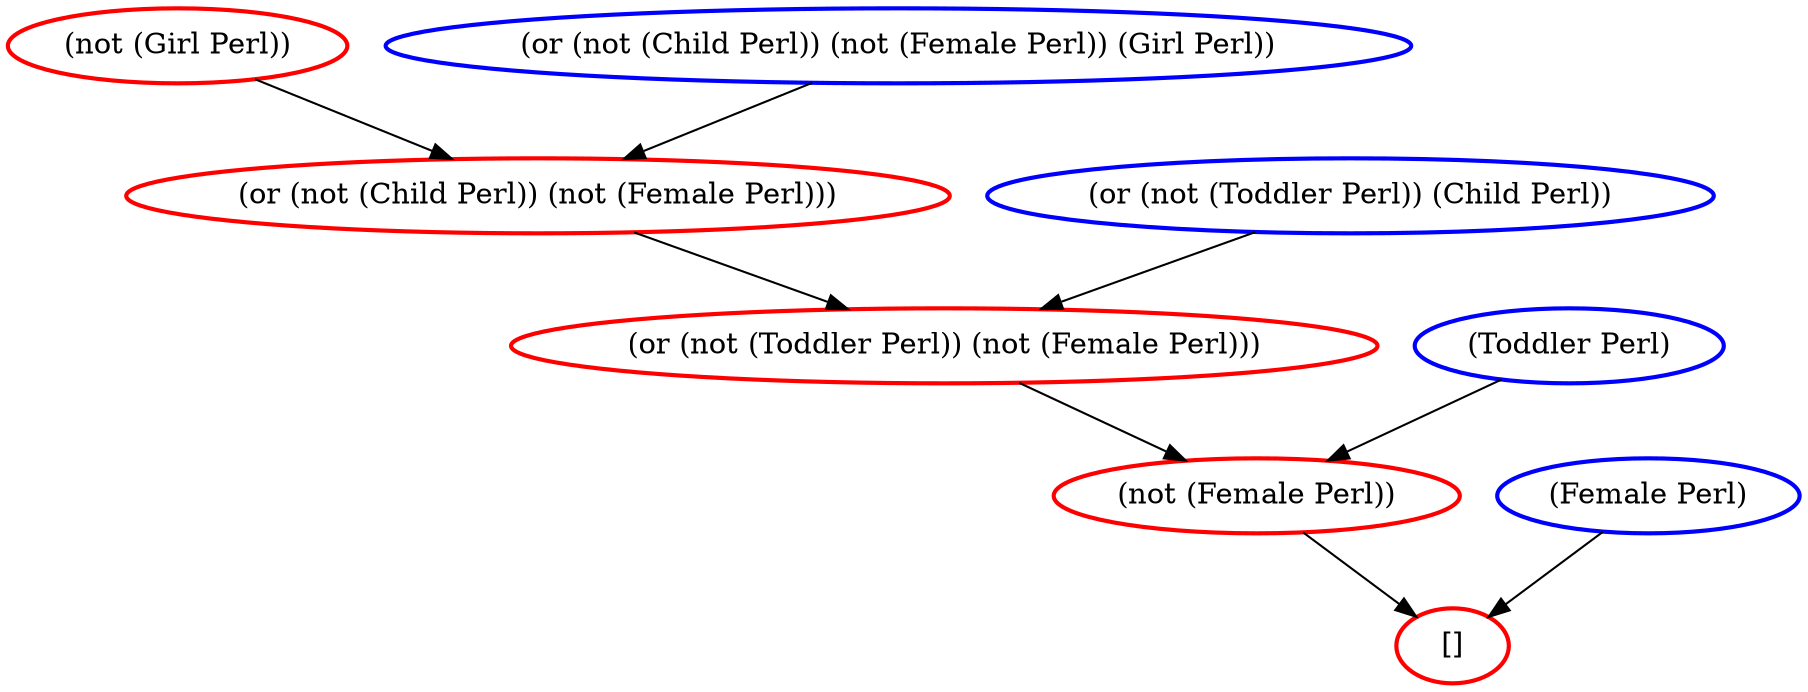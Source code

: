 digraph Output {
54 [label="(not (Girl Perl))",color=red,penwidth = 2.0];
37 [label="(or (not (Child Perl)) (not (Female Perl)) (Girl Perl))",color=blue,penwidth = 2.0];
102 [label="(or (not (Child Perl)) (not (Female Perl)))",color=red,penwidth = 2.0];
37->102
54->102

6 [label="(or (not (Toddler Perl)) (Child Perl))",color=blue,penwidth = 2.0];
152 [label="(or (not (Toddler Perl)) (not (Female Perl)))",color=red,penwidth = 2.0];
6->152
102->152

2 [label="(Toddler Perl)",color=blue,penwidth = 2.0];
176 [label="(not (Female Perl))",color=red,penwidth = 2.0];
2->176
152->176

50 [label="(Female Perl)",color=blue,penwidth = 2.0];
0 [label="[]",color=red,penwidth = 2.0];
50->0
176->0


}